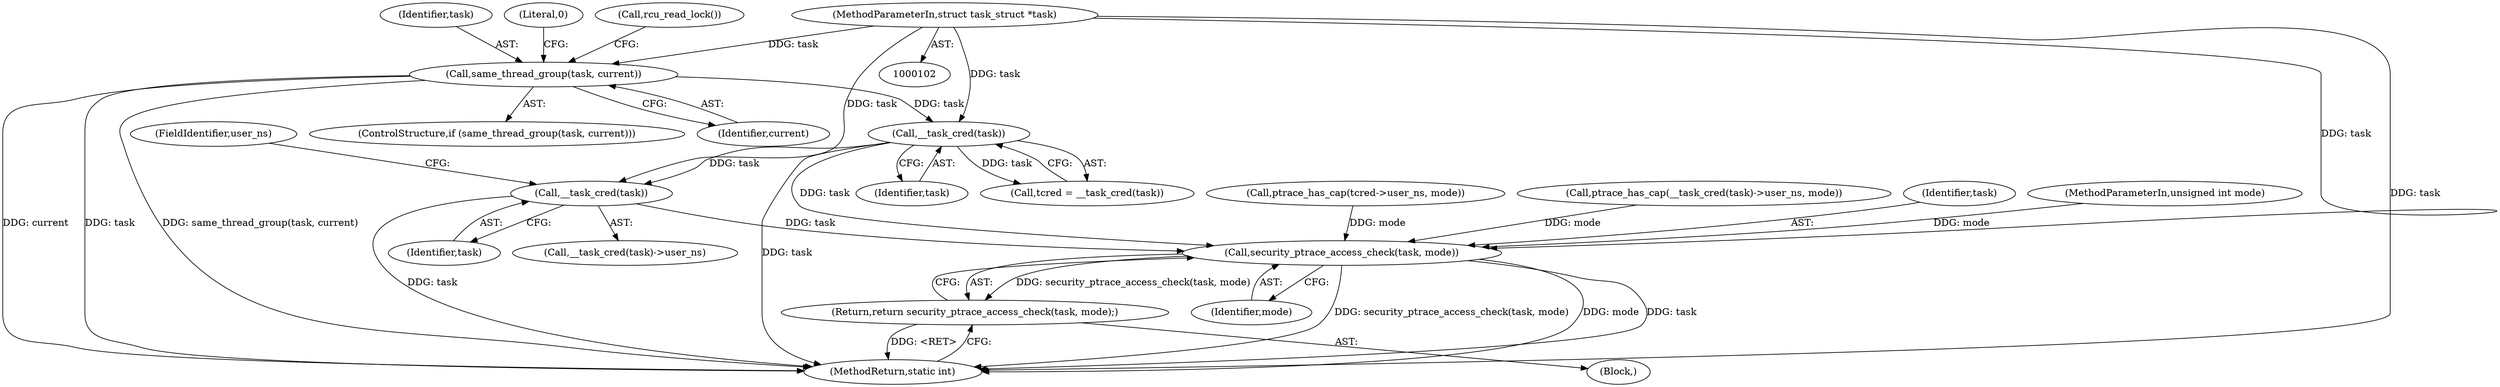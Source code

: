 digraph "0_linux_d049f74f2dbe71354d43d393ac3a188947811348@pointer" {
"1000208" [label="(Call,__task_cred(task))"];
"1000124" [label="(Call,__task_cred(task))"];
"1000116" [label="(Call,same_thread_group(task, current))"];
"1000103" [label="(MethodParameterIn,struct task_struct *task)"];
"1000219" [label="(Call,security_ptrace_access_check(task, mode))"];
"1000218" [label="(Return,return security_ptrace_access_check(task, mode);)"];
"1000117" [label="(Identifier,task)"];
"1000105" [label="(Block,)"];
"1000103" [label="(MethodParameterIn,struct task_struct *task)"];
"1000115" [label="(ControlStructure,if (same_thread_group(task, current)))"];
"1000118" [label="(Identifier,current)"];
"1000176" [label="(Call,ptrace_has_cap(tcred->user_ns, mode))"];
"1000206" [label="(Call,ptrace_has_cap(__task_cred(task)->user_ns, mode))"];
"1000219" [label="(Call,security_ptrace_access_check(task, mode))"];
"1000209" [label="(Identifier,task)"];
"1000222" [label="(MethodReturn,static int)"];
"1000221" [label="(Identifier,mode)"];
"1000220" [label="(Identifier,task)"];
"1000122" [label="(Call,tcred = __task_cred(task))"];
"1000104" [label="(MethodParameterIn,unsigned int mode)"];
"1000207" [label="(Call,__task_cred(task)->user_ns)"];
"1000125" [label="(Identifier,task)"];
"1000116" [label="(Call,same_thread_group(task, current))"];
"1000210" [label="(FieldIdentifier,user_ns)"];
"1000120" [label="(Literal,0)"];
"1000208" [label="(Call,__task_cred(task))"];
"1000218" [label="(Return,return security_ptrace_access_check(task, mode);)"];
"1000121" [label="(Call,rcu_read_lock())"];
"1000124" [label="(Call,__task_cred(task))"];
"1000208" -> "1000207"  [label="AST: "];
"1000208" -> "1000209"  [label="CFG: "];
"1000209" -> "1000208"  [label="AST: "];
"1000210" -> "1000208"  [label="CFG: "];
"1000208" -> "1000222"  [label="DDG: task"];
"1000124" -> "1000208"  [label="DDG: task"];
"1000103" -> "1000208"  [label="DDG: task"];
"1000208" -> "1000219"  [label="DDG: task"];
"1000124" -> "1000122"  [label="AST: "];
"1000124" -> "1000125"  [label="CFG: "];
"1000125" -> "1000124"  [label="AST: "];
"1000122" -> "1000124"  [label="CFG: "];
"1000124" -> "1000222"  [label="DDG: task"];
"1000124" -> "1000122"  [label="DDG: task"];
"1000116" -> "1000124"  [label="DDG: task"];
"1000103" -> "1000124"  [label="DDG: task"];
"1000124" -> "1000219"  [label="DDG: task"];
"1000116" -> "1000115"  [label="AST: "];
"1000116" -> "1000118"  [label="CFG: "];
"1000117" -> "1000116"  [label="AST: "];
"1000118" -> "1000116"  [label="AST: "];
"1000120" -> "1000116"  [label="CFG: "];
"1000121" -> "1000116"  [label="CFG: "];
"1000116" -> "1000222"  [label="DDG: current"];
"1000116" -> "1000222"  [label="DDG: task"];
"1000116" -> "1000222"  [label="DDG: same_thread_group(task, current)"];
"1000103" -> "1000116"  [label="DDG: task"];
"1000103" -> "1000102"  [label="AST: "];
"1000103" -> "1000222"  [label="DDG: task"];
"1000103" -> "1000219"  [label="DDG: task"];
"1000219" -> "1000218"  [label="AST: "];
"1000219" -> "1000221"  [label="CFG: "];
"1000220" -> "1000219"  [label="AST: "];
"1000221" -> "1000219"  [label="AST: "];
"1000218" -> "1000219"  [label="CFG: "];
"1000219" -> "1000222"  [label="DDG: security_ptrace_access_check(task, mode)"];
"1000219" -> "1000222"  [label="DDG: mode"];
"1000219" -> "1000222"  [label="DDG: task"];
"1000219" -> "1000218"  [label="DDG: security_ptrace_access_check(task, mode)"];
"1000176" -> "1000219"  [label="DDG: mode"];
"1000206" -> "1000219"  [label="DDG: mode"];
"1000104" -> "1000219"  [label="DDG: mode"];
"1000218" -> "1000105"  [label="AST: "];
"1000222" -> "1000218"  [label="CFG: "];
"1000218" -> "1000222"  [label="DDG: <RET>"];
}
